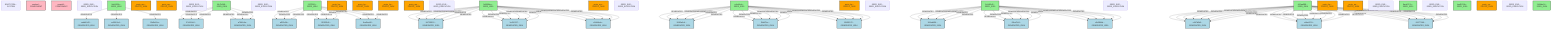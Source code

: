 graph TD
    BOOTSTRAP[BOOTSTRA...<br/>SYSTEM]
    sentinel_instance_01[sentinel...<br/>COMPONENT]:::component
    quantifier_agent_primary[quantifi...<br/>COMPONENT]:::component
    SEED_EXEC_bestbuy_iter1[SEED_EXE...<br/>SEED_EXECUTION]
    9a04653c_66ec_4a80_9a53_86a431170061[9a04653c...<br/>SEED_IDEA]:::seed
    adab9142_4e9b_4080_ab46_8fd66a8b8b6b[adab9142...<br/>GENERATED_IDEA]:::idea
    ad3901e1_2bf6_4493_8f48_b96b4633091d[ad3901e1...<br/>GENERATED_IDEA]:::idea
    29d9c60a_6b55_432d_8dc5_42288f00079e[29d9c60a...<br/>GENERATED_IDEA]:::idea
    proto_mermaid_diagram_bestbuy_strategies[proto_me...<br/>PROTO_TASK]:::proto
    proto_mermaid_diagram_bestbuy_strategy[proto_me...<br/>PROTO_TASK]:::proto
    SEED_EXEC_bestbuy_iter2[SEED_EXE...<br/>SEED_EXECUTION]
    18c7b268_c362_42a9_b69c_2f94e0da1b1e[18c7b268...<br/>SEED_IDEA]:::seed
    SEED_EXEC_bestbuy_iter3[SEED_EXE...<br/>SEED_EXECUTION]
    22f7f209_b1e5_4abd_99f3_78452a8ef485[22f7f209...<br/>SEED_IDEA]:::seed
    37e180e2_522c_47e6_879e_37cd87f60adb[37e180e2...<br/>GENERATED_IDEA]:::idea
    a796fc9a_96a8_4021_bb43_f6937b1cb438[a796fc9a...<br/>GENERATED_IDEA]:::idea
    aff12e5b_828f_44f2_8420_45e543218c53[aff12e5b...<br/>GENERATED_IDEA]:::idea
    f52835c5_7c81_44bf_be84_ae47a55544b1[f52835c5...<br/>GENERATED_IDEA]:::idea
    9ad2edd2_b92e_4142_829a_5ce8004820d7[9ad2edd2...<br/>GENERATED_IDEA]:::idea
    proto_bestbuy_analysis[proto_be...<br/>PROTO_TASK]:::proto
    proto_bestbuy_strategies_visualization[proto_be...<br/>PROTO_TASK]:::proto
    proto_bestbuy_strategy_analysis[proto_be...<br/>PROTO_TASK]:::proto
    proto_mermaid_diagram_bestbuy_profit_maximization[proto_me...<br/>PROTO_TASK]:::proto
    SEED_EXEC_bestbuy_iter4[SEED_EXE...<br/>SEED_EXECUTION]
    3d680bbc_636e_46fb_b2d7_811b28dbf7ae[3d680bbc...<br/>SEED_IDEA]:::seed
    proto_mermaid_diagram_bestbuy_tariffs[proto_me...<br/>PROTO_TASK]:::proto
    SEED_EXEC_bestbuy_iter5[SEED_EXE...<br/>SEED_EXECUTION]
    e4acf4eb_a053_4faa_90a6_ddd6668c210e[e4acf4eb...<br/>SEED_IDEA]:::seed
    proto_bestbuy_profitability_analysis[proto_be...<br/>PROTO_TASK]:::proto
    SEED_EXEC_bestbuy_iter6[SEED_EXE...<br/>SEED_EXECUTION]
    8e2df3d2_b0fe_4847_9dfc_bffe4835e109[8e2df3d2...<br/>SEED_IDEA]:::seed
    94725512_5e7c_4ff2_aa1b_76b3a4e1a3aa[94725512...<br/>GENERATED_IDEA]:::idea
    1a110217_1045_4f29_897c_913f76d21e86[1a110217...<br/>GENERATED_IDEA]:::idea
    c1b64beb_1513_4c77_b5b4_0fb4b9511f46[c1b64beb...<br/>GENERATED_IDEA]:::idea
    5692a0c4_4ed9_487f_98d6_8cd354bd8be6[5692a0c4...<br/>GENERATED_IDEA]:::idea
    f5ddf7ec_9be3_4bea_8353_007827fa6c16[f5ddf7ec...<br/>GENERATED_IDEA]:::idea
    8989517f_574e_4f9b_9025_7f851842ed8a[8989517f...<br/>GENERATED_IDEA]:::idea
    361ab456_ef95_4135_8765_c8df4c8568e6[361ab456...<br/>GENERATED_IDEA]:::idea
    08cef7e8_7fc2_4d10_9502_0c4149a31cca[08cef7e8...<br/>GENERATED_IDEA]:::idea
    efb3864d_068c_4f27_bb2c_c4f840ed4767[efb3864d...<br/>GENERATED_IDEA]:::idea
    SEED_EXEC_bestbuy_iter7[SEED_EXE...<br/>SEED_EXECUTION]
    662aa588_86ac_4c64_9f99_8c5b588ce05a[662aa588...<br/>SEED_IDEA]:::seed
    proto_bestbuy_tariff_analysis[proto_be...<br/>PROTO_TASK]:::proto
    proto_analyze_tariff_impact[proto_an...<br/>PROTO_TASK]:::proto
    SEED_EXEC_bestbuy_iter8[SEED_EXE...<br/>SEED_EXECUTION]
    8ade767e_1ba8_4fcf_bdf9_166dd3cf42e4[8ade767e...<br/>SEED_IDEA]:::seed
    SEED_EXEC_bestbuy_iter9[SEED_EXE...<br/>SEED_EXECUTION]
    bad5211b_5412_4c4f_b3a5_b64966a6dca2[bad5211b...<br/>SEED_IDEA]:::seed
    e047bfb8_cf61_4284_8065_b103c0153f83[e047bfb8...<br/>GENERATED_IDEA]:::idea
    e4ba0211_70f8_46cf_b0c5_deed18266a53[e4ba0211...<br/>GENERATED_IDEA]:::idea
    06177169_7422_4b2c_b3b7_69e9c9d03238[06177169...<br/>GENERATED_IDEA]:::idea
    proto_sales_analysis_visualization[proto_sa...<br/>PROTO_TASK]:::proto
    SEED_EXEC_bestbuy_iter10[SEED_EXE...<br/>SEED_EXECUTION]
    2406be14_eb58_4e6a_8cb9_f6224d0c88d1[2406be14...<br/>SEED_IDEA]:::seed
    9a04653c_66ec_4a80_9a53_86a431170061 -->|GENERATES| adab9142_4e9b_4080_ab46_8fd66a8b8b6b
    9a04653c_66ec_4a80_9a53_86a431170061 -->|GENERATES| ad3901e1_2bf6_4493_8f48_b96b4633091d
    9a04653c_66ec_4a80_9a53_86a431170061 -->|GENERATES| 29d9c60a_6b55_432d_8dc5_42288f00079e
    18c7b268_c362_42a9_b69c_2f94e0da1b1e -->|GENERATES| 37e180e2_522c_47e6_879e_37cd87f60adb
    18c7b268_c362_42a9_b69c_2f94e0da1b1e -->|GENERATES| 37e180e2_522c_47e6_879e_37cd87f60adb
    18c7b268_c362_42a9_b69c_2f94e0da1b1e -->|GENERATES| 37e180e2_522c_47e6_879e_37cd87f60adb
    18c7b268_c362_42a9_b69c_2f94e0da1b1e -->|GENERATES| a796fc9a_96a8_4021_bb43_f6937b1cb438
    18c7b268_c362_42a9_b69c_2f94e0da1b1e -->|GENERATES| a796fc9a_96a8_4021_bb43_f6937b1cb438
    18c7b268_c362_42a9_b69c_2f94e0da1b1e -->|GENERATES| a796fc9a_96a8_4021_bb43_f6937b1cb438
    22f7f209_b1e5_4abd_99f3_78452a8ef485 -->|GENERATES| aff12e5b_828f_44f2_8420_45e543218c53
    22f7f209_b1e5_4abd_99f3_78452a8ef485 -->|GENERATES| aff12e5b_828f_44f2_8420_45e543218c53
    22f7f209_b1e5_4abd_99f3_78452a8ef485 -->|GENERATES| aff12e5b_828f_44f2_8420_45e543218c53
    22f7f209_b1e5_4abd_99f3_78452a8ef485 -->|GENERATES| f52835c5_7c81_44bf_be84_ae47a55544b1
    22f7f209_b1e5_4abd_99f3_78452a8ef485 -->|GENERATES| f52835c5_7c81_44bf_be84_ae47a55544b1
    22f7f209_b1e5_4abd_99f3_78452a8ef485 -->|GENERATES| f52835c5_7c81_44bf_be84_ae47a55544b1
    22f7f209_b1e5_4abd_99f3_78452a8ef485 -->|GENERATES| 9ad2edd2_b92e_4142_829a_5ce8004820d7
    22f7f209_b1e5_4abd_99f3_78452a8ef485 -->|GENERATES| 9ad2edd2_b92e_4142_829a_5ce8004820d7
    22f7f209_b1e5_4abd_99f3_78452a8ef485 -->|GENERATES| 9ad2edd2_b92e_4142_829a_5ce8004820d7
    3d680bbc_636e_46fb_b2d7_811b28dbf7ae -->|GENERATES| 94725512_5e7c_4ff2_aa1b_76b3a4e1a3aa
    3d680bbc_636e_46fb_b2d7_811b28dbf7ae -->|GENERATES| 94725512_5e7c_4ff2_aa1b_76b3a4e1a3aa
    3d680bbc_636e_46fb_b2d7_811b28dbf7ae -->|GENERATES| 94725512_5e7c_4ff2_aa1b_76b3a4e1a3aa
    3d680bbc_636e_46fb_b2d7_811b28dbf7ae -->|GENERATES| 94725512_5e7c_4ff2_aa1b_76b3a4e1a3aa
    3d680bbc_636e_46fb_b2d7_811b28dbf7ae -->|GENERATES| 94725512_5e7c_4ff2_aa1b_76b3a4e1a3aa
    3d680bbc_636e_46fb_b2d7_811b28dbf7ae -->|GENERATES| 94725512_5e7c_4ff2_aa1b_76b3a4e1a3aa
    3d680bbc_636e_46fb_b2d7_811b28dbf7ae -->|GENERATES| 1a110217_1045_4f29_897c_913f76d21e86
    3d680bbc_636e_46fb_b2d7_811b28dbf7ae -->|GENERATES| 1a110217_1045_4f29_897c_913f76d21e86
    3d680bbc_636e_46fb_b2d7_811b28dbf7ae -->|GENERATES| 1a110217_1045_4f29_897c_913f76d21e86
    3d680bbc_636e_46fb_b2d7_811b28dbf7ae -->|GENERATES| 1a110217_1045_4f29_897c_913f76d21e86
    3d680bbc_636e_46fb_b2d7_811b28dbf7ae -->|GENERATES| 1a110217_1045_4f29_897c_913f76d21e86
    3d680bbc_636e_46fb_b2d7_811b28dbf7ae -->|GENERATES| 1a110217_1045_4f29_897c_913f76d21e86
    3d680bbc_636e_46fb_b2d7_811b28dbf7ae -->|GENERATES| c1b64beb_1513_4c77_b5b4_0fb4b9511f46
    3d680bbc_636e_46fb_b2d7_811b28dbf7ae -->|GENERATES| c1b64beb_1513_4c77_b5b4_0fb4b9511f46
    3d680bbc_636e_46fb_b2d7_811b28dbf7ae -->|GENERATES| c1b64beb_1513_4c77_b5b4_0fb4b9511f46
    3d680bbc_636e_46fb_b2d7_811b28dbf7ae -->|GENERATES| c1b64beb_1513_4c77_b5b4_0fb4b9511f46
    3d680bbc_636e_46fb_b2d7_811b28dbf7ae -->|GENERATES| c1b64beb_1513_4c77_b5b4_0fb4b9511f46
    3d680bbc_636e_46fb_b2d7_811b28dbf7ae -->|GENERATES| c1b64beb_1513_4c77_b5b4_0fb4b9511f46
    e4acf4eb_a053_4faa_90a6_ddd6668c210e -->|GENERATES| 5692a0c4_4ed9_487f_98d6_8cd354bd8be6
    e4acf4eb_a053_4faa_90a6_ddd6668c210e -->|GENERATES| 5692a0c4_4ed9_487f_98d6_8cd354bd8be6
    e4acf4eb_a053_4faa_90a6_ddd6668c210e -->|GENERATES| 5692a0c4_4ed9_487f_98d6_8cd354bd8be6
    e4acf4eb_a053_4faa_90a6_ddd6668c210e -->|GENERATES| 5692a0c4_4ed9_487f_98d6_8cd354bd8be6
    e4acf4eb_a053_4faa_90a6_ddd6668c210e -->|GENERATES| 5692a0c4_4ed9_487f_98d6_8cd354bd8be6
    e4acf4eb_a053_4faa_90a6_ddd6668c210e -->|GENERATES| 5692a0c4_4ed9_487f_98d6_8cd354bd8be6
    e4acf4eb_a053_4faa_90a6_ddd6668c210e -->|GENERATES| f5ddf7ec_9be3_4bea_8353_007827fa6c16
    e4acf4eb_a053_4faa_90a6_ddd6668c210e -->|GENERATES| f5ddf7ec_9be3_4bea_8353_007827fa6c16
    e4acf4eb_a053_4faa_90a6_ddd6668c210e -->|GENERATES| f5ddf7ec_9be3_4bea_8353_007827fa6c16
    e4acf4eb_a053_4faa_90a6_ddd6668c210e -->|GENERATES| f5ddf7ec_9be3_4bea_8353_007827fa6c16
    e4acf4eb_a053_4faa_90a6_ddd6668c210e -->|GENERATES| f5ddf7ec_9be3_4bea_8353_007827fa6c16
    e4acf4eb_a053_4faa_90a6_ddd6668c210e -->|GENERATES| f5ddf7ec_9be3_4bea_8353_007827fa6c16
    e4acf4eb_a053_4faa_90a6_ddd6668c210e -->|GENERATES| 8989517f_574e_4f9b_9025_7f851842ed8a
    e4acf4eb_a053_4faa_90a6_ddd6668c210e -->|GENERATES| 8989517f_574e_4f9b_9025_7f851842ed8a
    e4acf4eb_a053_4faa_90a6_ddd6668c210e -->|GENERATES| 8989517f_574e_4f9b_9025_7f851842ed8a
    e4acf4eb_a053_4faa_90a6_ddd6668c210e -->|GENERATES| 8989517f_574e_4f9b_9025_7f851842ed8a
    e4acf4eb_a053_4faa_90a6_ddd6668c210e -->|GENERATES| 8989517f_574e_4f9b_9025_7f851842ed8a
    e4acf4eb_a053_4faa_90a6_ddd6668c210e -->|GENERATES| 8989517f_574e_4f9b_9025_7f851842ed8a
    8e2df3d2_b0fe_4847_9dfc_bffe4835e109 -->|GENERATES| 361ab456_ef95_4135_8765_c8df4c8568e6
    8e2df3d2_b0fe_4847_9dfc_bffe4835e109 -->|GENERATES| 361ab456_ef95_4135_8765_c8df4c8568e6
    8e2df3d2_b0fe_4847_9dfc_bffe4835e109 -->|GENERATES| 361ab456_ef95_4135_8765_c8df4c8568e6
    8e2df3d2_b0fe_4847_9dfc_bffe4835e109 -->|GENERATES| 361ab456_ef95_4135_8765_c8df4c8568e6
    8e2df3d2_b0fe_4847_9dfc_bffe4835e109 -->|GENERATES| 361ab456_ef95_4135_8765_c8df4c8568e6
    8e2df3d2_b0fe_4847_9dfc_bffe4835e109 -->|GENERATES| 361ab456_ef95_4135_8765_c8df4c8568e6
    8e2df3d2_b0fe_4847_9dfc_bffe4835e109 -->|GENERATES| 08cef7e8_7fc2_4d10_9502_0c4149a31cca
    8e2df3d2_b0fe_4847_9dfc_bffe4835e109 -->|GENERATES| 08cef7e8_7fc2_4d10_9502_0c4149a31cca
    8e2df3d2_b0fe_4847_9dfc_bffe4835e109 -->|GENERATES| 08cef7e8_7fc2_4d10_9502_0c4149a31cca
    8e2df3d2_b0fe_4847_9dfc_bffe4835e109 -->|GENERATES| 08cef7e8_7fc2_4d10_9502_0c4149a31cca
    8e2df3d2_b0fe_4847_9dfc_bffe4835e109 -->|GENERATES| 08cef7e8_7fc2_4d10_9502_0c4149a31cca
    8e2df3d2_b0fe_4847_9dfc_bffe4835e109 -->|GENERATES| 08cef7e8_7fc2_4d10_9502_0c4149a31cca
    8e2df3d2_b0fe_4847_9dfc_bffe4835e109 -->|GENERATES| efb3864d_068c_4f27_bb2c_c4f840ed4767
    8e2df3d2_b0fe_4847_9dfc_bffe4835e109 -->|GENERATES| efb3864d_068c_4f27_bb2c_c4f840ed4767
    8e2df3d2_b0fe_4847_9dfc_bffe4835e109 -->|GENERATES| efb3864d_068c_4f27_bb2c_c4f840ed4767
    8e2df3d2_b0fe_4847_9dfc_bffe4835e109 -->|GENERATES| efb3864d_068c_4f27_bb2c_c4f840ed4767
    8e2df3d2_b0fe_4847_9dfc_bffe4835e109 -->|GENERATES| efb3864d_068c_4f27_bb2c_c4f840ed4767
    8e2df3d2_b0fe_4847_9dfc_bffe4835e109 -->|GENERATES| efb3864d_068c_4f27_bb2c_c4f840ed4767
    662aa588_86ac_4c64_9f99_8c5b588ce05a -->|GENERATES| e047bfb8_cf61_4284_8065_b103c0153f83
    662aa588_86ac_4c64_9f99_8c5b588ce05a -->|GENERATES| e047bfb8_cf61_4284_8065_b103c0153f83
    662aa588_86ac_4c64_9f99_8c5b588ce05a -->|GENERATES| e047bfb8_cf61_4284_8065_b103c0153f83
    662aa588_86ac_4c64_9f99_8c5b588ce05a -->|GENERATES| e047bfb8_cf61_4284_8065_b103c0153f83
    662aa588_86ac_4c64_9f99_8c5b588ce05a -->|GENERATES| e047bfb8_cf61_4284_8065_b103c0153f83
    662aa588_86ac_4c64_9f99_8c5b588ce05a -->|GENERATES| e047bfb8_cf61_4284_8065_b103c0153f83
    662aa588_86ac_4c64_9f99_8c5b588ce05a -->|GENERATES| e047bfb8_cf61_4284_8065_b103c0153f83
    662aa588_86ac_4c64_9f99_8c5b588ce05a -->|GENERATES| e047bfb8_cf61_4284_8065_b103c0153f83
    662aa588_86ac_4c64_9f99_8c5b588ce05a -->|GENERATES| e4ba0211_70f8_46cf_b0c5_deed18266a53
    662aa588_86ac_4c64_9f99_8c5b588ce05a -->|GENERATES| e4ba0211_70f8_46cf_b0c5_deed18266a53
    662aa588_86ac_4c64_9f99_8c5b588ce05a -->|GENERATES| e4ba0211_70f8_46cf_b0c5_deed18266a53
    662aa588_86ac_4c64_9f99_8c5b588ce05a -->|GENERATES| e4ba0211_70f8_46cf_b0c5_deed18266a53
    662aa588_86ac_4c64_9f99_8c5b588ce05a -->|GENERATES| e4ba0211_70f8_46cf_b0c5_deed18266a53
    662aa588_86ac_4c64_9f99_8c5b588ce05a -->|GENERATES| e4ba0211_70f8_46cf_b0c5_deed18266a53
    662aa588_86ac_4c64_9f99_8c5b588ce05a -->|GENERATES| e4ba0211_70f8_46cf_b0c5_deed18266a53
    662aa588_86ac_4c64_9f99_8c5b588ce05a -->|GENERATES| e4ba0211_70f8_46cf_b0c5_deed18266a53
    662aa588_86ac_4c64_9f99_8c5b588ce05a -->|GENERATES| 06177169_7422_4b2c_b3b7_69e9c9d03238
    662aa588_86ac_4c64_9f99_8c5b588ce05a -->|GENERATES| 06177169_7422_4b2c_b3b7_69e9c9d03238
    662aa588_86ac_4c64_9f99_8c5b588ce05a -->|GENERATES| 06177169_7422_4b2c_b3b7_69e9c9d03238
    662aa588_86ac_4c64_9f99_8c5b588ce05a -->|GENERATES| 06177169_7422_4b2c_b3b7_69e9c9d03238
    662aa588_86ac_4c64_9f99_8c5b588ce05a -->|GENERATES| 06177169_7422_4b2c_b3b7_69e9c9d03238
    662aa588_86ac_4c64_9f99_8c5b588ce05a -->|GENERATES| 06177169_7422_4b2c_b3b7_69e9c9d03238
    662aa588_86ac_4c64_9f99_8c5b588ce05a -->|GENERATES| 06177169_7422_4b2c_b3b7_69e9c9d03238
    662aa588_86ac_4c64_9f99_8c5b588ce05a -->|GENERATES| 06177169_7422_4b2c_b3b7_69e9c9d03238

    classDef seed fill:#90EE90,stroke:#333,stroke-width:2px;
    classDef idea fill:#ADD8E6,stroke:#333,stroke-width:2px;
    classDef proto fill:#FFA500,stroke:#333,stroke-width:2px;
    classDef component fill:#FFB6C1,stroke:#333,stroke-width:2px;